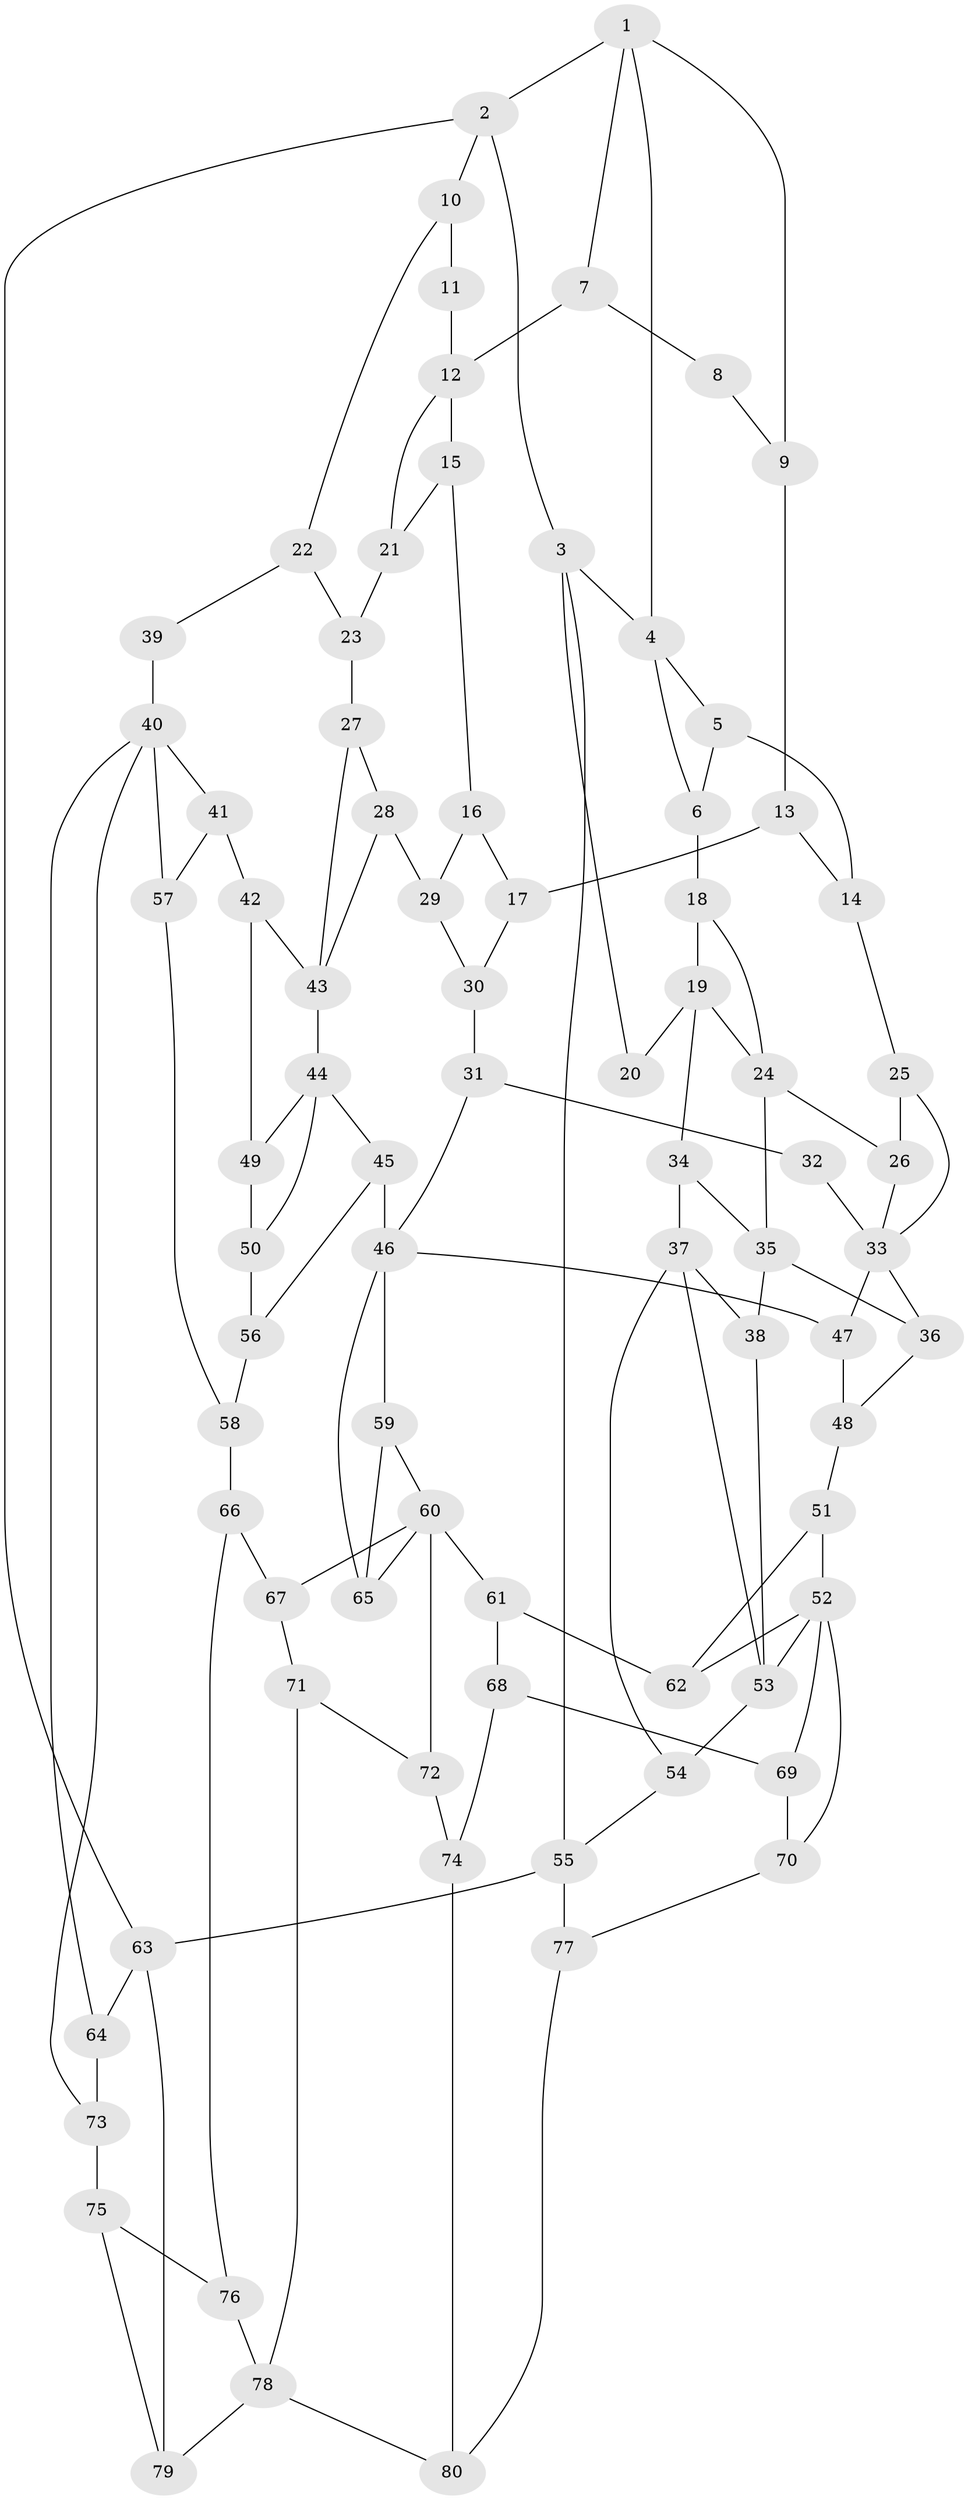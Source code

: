 // original degree distribution, {3: 0.015151515151515152, 5: 0.5303030303030303, 6: 0.2196969696969697, 4: 0.23484848484848486}
// Generated by graph-tools (version 1.1) at 2025/54/03/04/25 22:54:47]
// undirected, 80 vertices, 130 edges
graph export_dot {
  node [color=gray90,style=filled];
  1;
  2;
  3;
  4;
  5;
  6;
  7;
  8;
  9;
  10;
  11;
  12;
  13;
  14;
  15;
  16;
  17;
  18;
  19;
  20;
  21;
  22;
  23;
  24;
  25;
  26;
  27;
  28;
  29;
  30;
  31;
  32;
  33;
  34;
  35;
  36;
  37;
  38;
  39;
  40;
  41;
  42;
  43;
  44;
  45;
  46;
  47;
  48;
  49;
  50;
  51;
  52;
  53;
  54;
  55;
  56;
  57;
  58;
  59;
  60;
  61;
  62;
  63;
  64;
  65;
  66;
  67;
  68;
  69;
  70;
  71;
  72;
  73;
  74;
  75;
  76;
  77;
  78;
  79;
  80;
  1 -- 2 [weight=1.0];
  1 -- 4 [weight=1.0];
  1 -- 7 [weight=1.0];
  1 -- 9 [weight=1.0];
  2 -- 3 [weight=1.0];
  2 -- 10 [weight=1.0];
  2 -- 63 [weight=1.0];
  3 -- 4 [weight=1.0];
  3 -- 20 [weight=1.0];
  3 -- 55 [weight=1.0];
  4 -- 5 [weight=1.0];
  4 -- 6 [weight=1.0];
  5 -- 6 [weight=1.0];
  5 -- 14 [weight=1.0];
  6 -- 18 [weight=1.0];
  7 -- 8 [weight=2.0];
  7 -- 12 [weight=2.0];
  8 -- 9 [weight=1.0];
  9 -- 13 [weight=1.0];
  10 -- 11 [weight=1.0];
  10 -- 22 [weight=1.0];
  11 -- 12 [weight=2.0];
  12 -- 15 [weight=1.0];
  12 -- 21 [weight=1.0];
  13 -- 14 [weight=1.0];
  13 -- 17 [weight=1.0];
  14 -- 25 [weight=1.0];
  15 -- 16 [weight=1.0];
  15 -- 21 [weight=1.0];
  16 -- 17 [weight=1.0];
  16 -- 29 [weight=1.0];
  17 -- 30 [weight=1.0];
  18 -- 19 [weight=1.0];
  18 -- 24 [weight=1.0];
  19 -- 20 [weight=2.0];
  19 -- 24 [weight=1.0];
  19 -- 34 [weight=2.0];
  21 -- 23 [weight=1.0];
  22 -- 23 [weight=1.0];
  22 -- 39 [weight=1.0];
  23 -- 27 [weight=1.0];
  24 -- 26 [weight=2.0];
  24 -- 35 [weight=1.0];
  25 -- 26 [weight=1.0];
  25 -- 33 [weight=1.0];
  26 -- 33 [weight=1.0];
  27 -- 28 [weight=1.0];
  27 -- 43 [weight=1.0];
  28 -- 29 [weight=1.0];
  28 -- 43 [weight=1.0];
  29 -- 30 [weight=1.0];
  30 -- 31 [weight=1.0];
  31 -- 32 [weight=1.0];
  31 -- 46 [weight=1.0];
  32 -- 33 [weight=2.0];
  33 -- 36 [weight=1.0];
  33 -- 47 [weight=1.0];
  34 -- 35 [weight=1.0];
  34 -- 37 [weight=2.0];
  35 -- 36 [weight=1.0];
  35 -- 38 [weight=1.0];
  36 -- 48 [weight=1.0];
  37 -- 38 [weight=1.0];
  37 -- 53 [weight=1.0];
  37 -- 54 [weight=1.0];
  38 -- 53 [weight=1.0];
  39 -- 40 [weight=2.0];
  40 -- 41 [weight=1.0];
  40 -- 57 [weight=1.0];
  40 -- 64 [weight=1.0];
  40 -- 73 [weight=1.0];
  41 -- 42 [weight=1.0];
  41 -- 57 [weight=1.0];
  42 -- 43 [weight=1.0];
  42 -- 49 [weight=1.0];
  43 -- 44 [weight=2.0];
  44 -- 45 [weight=2.0];
  44 -- 49 [weight=1.0];
  44 -- 50 [weight=1.0];
  45 -- 46 [weight=2.0];
  45 -- 56 [weight=1.0];
  46 -- 47 [weight=1.0];
  46 -- 59 [weight=1.0];
  46 -- 65 [weight=1.0];
  47 -- 48 [weight=1.0];
  48 -- 51 [weight=1.0];
  49 -- 50 [weight=1.0];
  50 -- 56 [weight=1.0];
  51 -- 52 [weight=1.0];
  51 -- 62 [weight=1.0];
  52 -- 53 [weight=2.0];
  52 -- 62 [weight=1.0];
  52 -- 69 [weight=1.0];
  52 -- 70 [weight=1.0];
  53 -- 54 [weight=2.0];
  54 -- 55 [weight=1.0];
  55 -- 63 [weight=1.0];
  55 -- 77 [weight=1.0];
  56 -- 58 [weight=1.0];
  57 -- 58 [weight=1.0];
  58 -- 66 [weight=1.0];
  59 -- 60 [weight=1.0];
  59 -- 65 [weight=1.0];
  60 -- 61 [weight=2.0];
  60 -- 65 [weight=1.0];
  60 -- 67 [weight=1.0];
  60 -- 72 [weight=1.0];
  61 -- 62 [weight=1.0];
  61 -- 68 [weight=1.0];
  63 -- 64 [weight=1.0];
  63 -- 79 [weight=1.0];
  64 -- 73 [weight=1.0];
  66 -- 67 [weight=1.0];
  66 -- 76 [weight=1.0];
  67 -- 71 [weight=1.0];
  68 -- 69 [weight=1.0];
  68 -- 74 [weight=1.0];
  69 -- 70 [weight=1.0];
  70 -- 77 [weight=1.0];
  71 -- 72 [weight=1.0];
  71 -- 78 [weight=1.0];
  72 -- 74 [weight=1.0];
  73 -- 75 [weight=1.0];
  74 -- 80 [weight=1.0];
  75 -- 76 [weight=1.0];
  75 -- 79 [weight=1.0];
  76 -- 78 [weight=1.0];
  77 -- 80 [weight=1.0];
  78 -- 79 [weight=1.0];
  78 -- 80 [weight=1.0];
}
